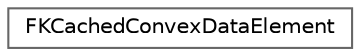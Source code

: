 digraph "Graphical Class Hierarchy"
{
 // INTERACTIVE_SVG=YES
 // LATEX_PDF_SIZE
  bgcolor="transparent";
  edge [fontname=Helvetica,fontsize=10,labelfontname=Helvetica,labelfontsize=10];
  node [fontname=Helvetica,fontsize=10,shape=box,height=0.2,width=0.4];
  rankdir="LR";
  Node0 [id="Node000000",label="FKCachedConvexDataElement",height=0.2,width=0.4,color="grey40", fillcolor="white", style="filled",URL="$d4/d76/classFKCachedConvexDataElement.html",tooltip=" "];
}
